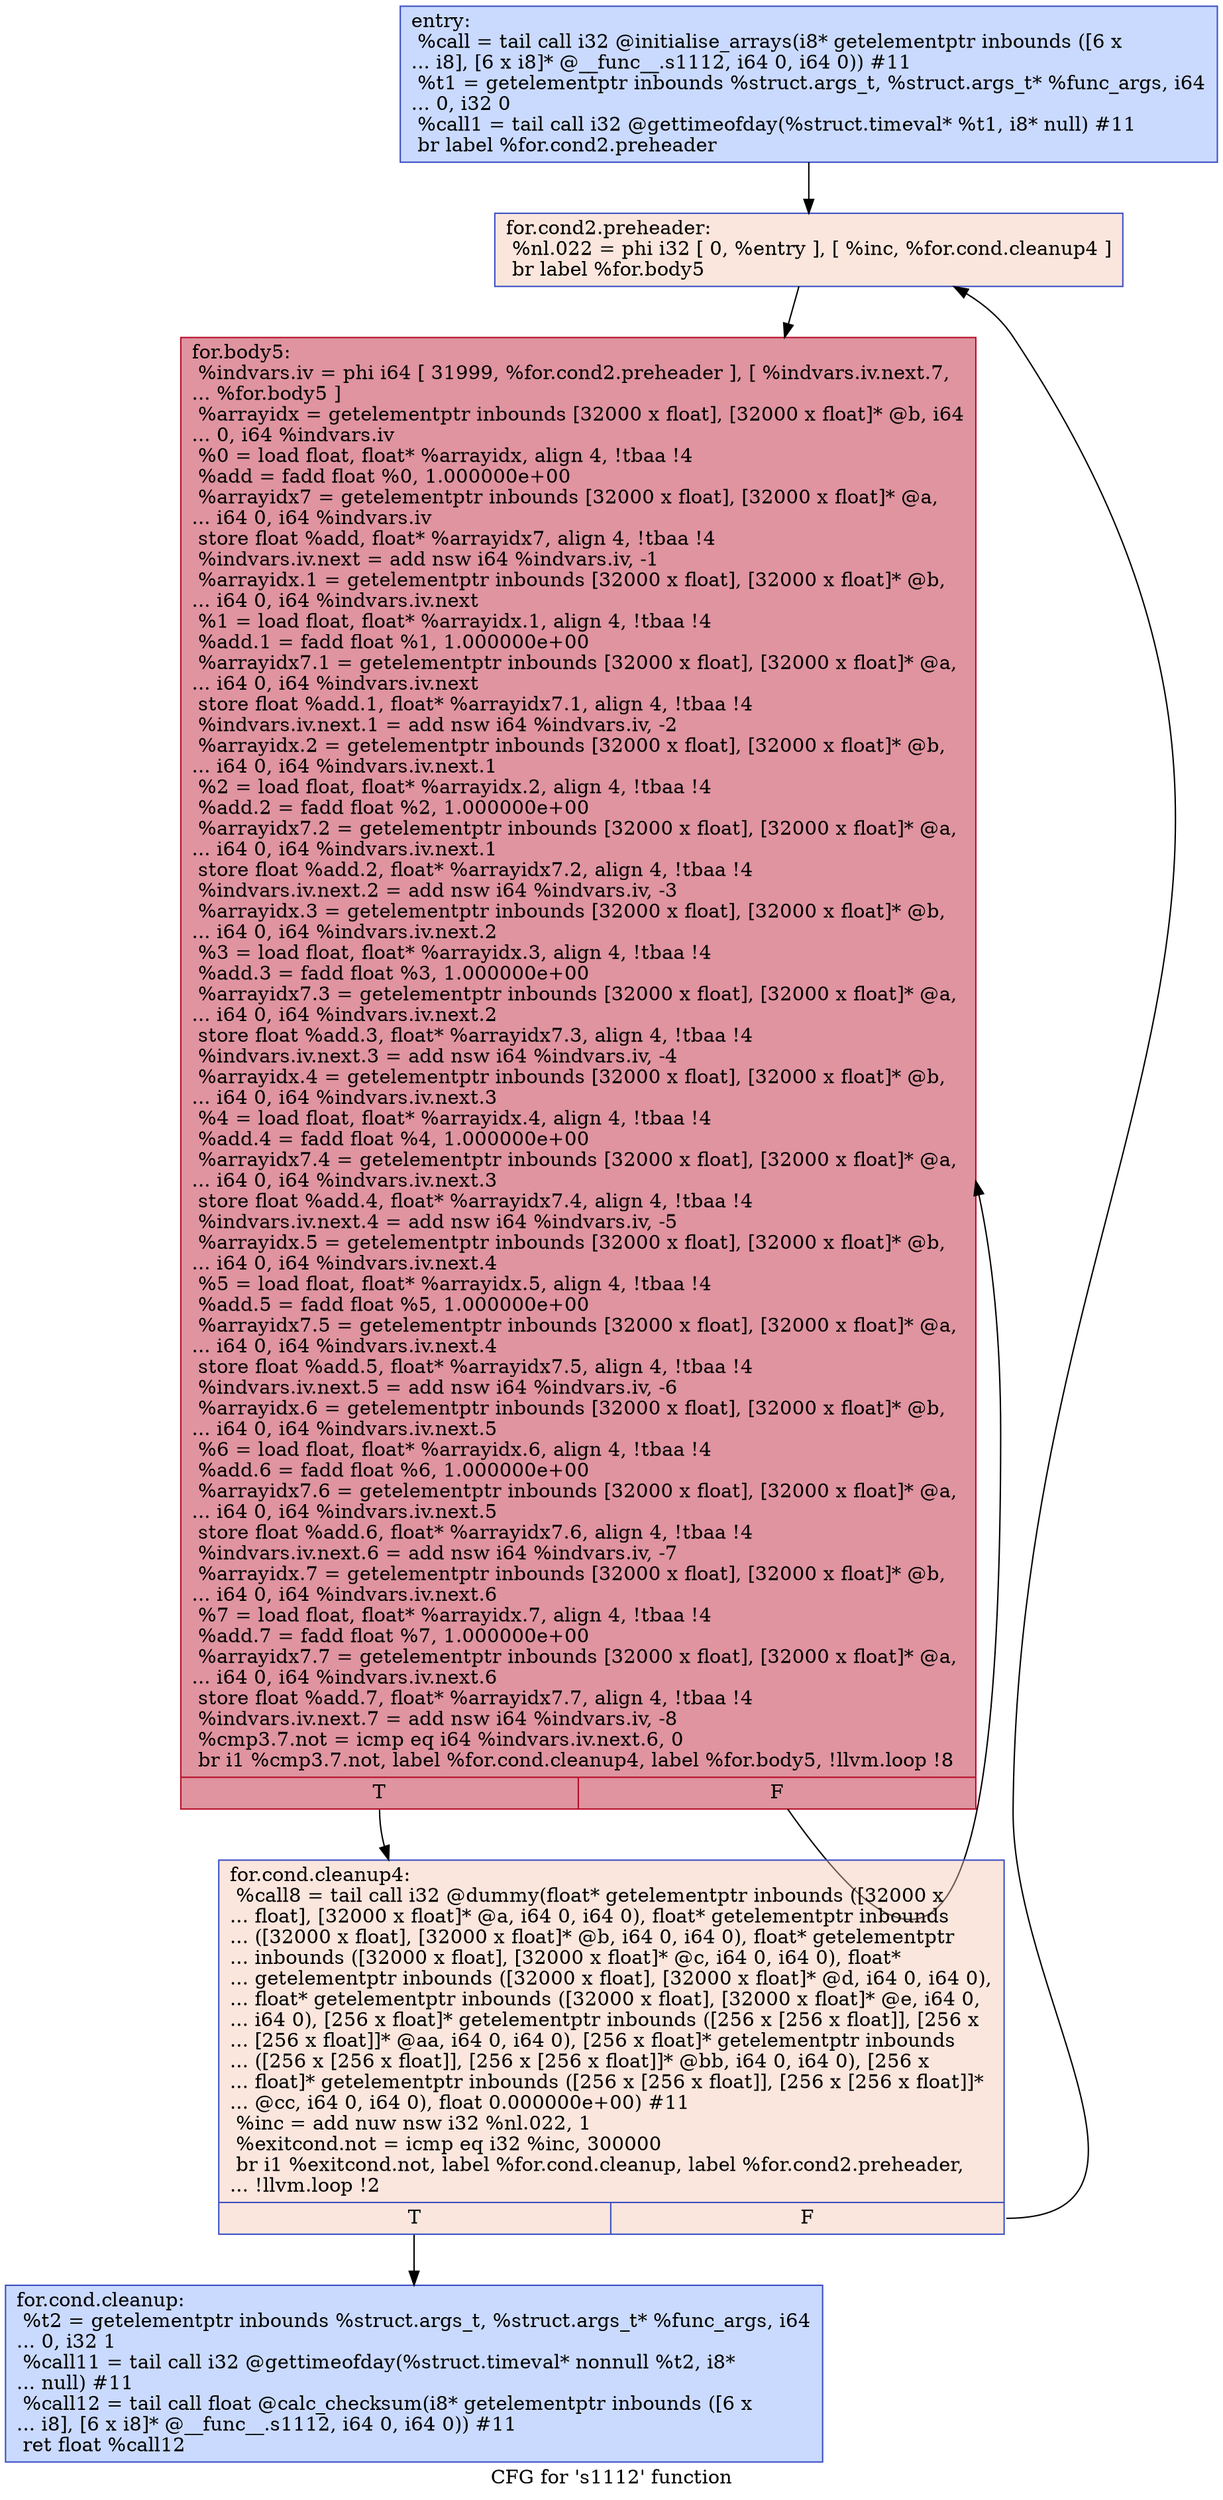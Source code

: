 digraph "CFG for 's1112' function" {
	label="CFG for 's1112' function";

	Node0x564c93957530 [shape=record,color="#3d50c3ff", style=filled, fillcolor="#88abfd70",label="{entry:\l  %call = tail call i32 @initialise_arrays(i8* getelementptr inbounds ([6 x\l... i8], [6 x i8]* @__func__.s1112, i64 0, i64 0)) #11\l  %t1 = getelementptr inbounds %struct.args_t, %struct.args_t* %func_args, i64\l... 0, i32 0\l  %call1 = tail call i32 @gettimeofday(%struct.timeval* %t1, i8* null) #11\l  br label %for.cond2.preheader\l}"];
	Node0x564c93957530 -> Node0x564c939579d0;
	Node0x564c939579d0 [shape=record,color="#3d50c3ff", style=filled, fillcolor="#f3c7b170",label="{for.cond2.preheader:                              \l  %nl.022 = phi i32 [ 0, %entry ], [ %inc, %for.cond.cleanup4 ]\l  br label %for.body5\l}"];
	Node0x564c939579d0 -> Node0x564c93957c00;
	Node0x564c93957d20 [shape=record,color="#3d50c3ff", style=filled, fillcolor="#88abfd70",label="{for.cond.cleanup:                                 \l  %t2 = getelementptr inbounds %struct.args_t, %struct.args_t* %func_args, i64\l... 0, i32 1\l  %call11 = tail call i32 @gettimeofday(%struct.timeval* nonnull %t2, i8*\l... null) #11\l  %call12 = tail call float @calc_checksum(i8* getelementptr inbounds ([6 x\l... i8], [6 x i8]* @__func__.s1112, i64 0, i64 0)) #11\l  ret float %call12\l}"];
	Node0x564c93957af0 [shape=record,color="#3d50c3ff", style=filled, fillcolor="#f3c7b170",label="{for.cond.cleanup4:                                \l  %call8 = tail call i32 @dummy(float* getelementptr inbounds ([32000 x\l... float], [32000 x float]* @a, i64 0, i64 0), float* getelementptr inbounds\l... ([32000 x float], [32000 x float]* @b, i64 0, i64 0), float* getelementptr\l... inbounds ([32000 x float], [32000 x float]* @c, i64 0, i64 0), float*\l... getelementptr inbounds ([32000 x float], [32000 x float]* @d, i64 0, i64 0),\l... float* getelementptr inbounds ([32000 x float], [32000 x float]* @e, i64 0,\l... i64 0), [256 x float]* getelementptr inbounds ([256 x [256 x float]], [256 x\l... [256 x float]]* @aa, i64 0, i64 0), [256 x float]* getelementptr inbounds\l... ([256 x [256 x float]], [256 x [256 x float]]* @bb, i64 0, i64 0), [256 x\l... float]* getelementptr inbounds ([256 x [256 x float]], [256 x [256 x float]]*\l... @cc, i64 0, i64 0), float 0.000000e+00) #11\l  %inc = add nuw nsw i32 %nl.022, 1\l  %exitcond.not = icmp eq i32 %inc, 300000\l  br i1 %exitcond.not, label %for.cond.cleanup, label %for.cond2.preheader,\l... !llvm.loop !2\l|{<s0>T|<s1>F}}"];
	Node0x564c93957af0:s0 -> Node0x564c93957d20;
	Node0x564c93957af0:s1 -> Node0x564c939579d0;
	Node0x564c93957c00 [shape=record,color="#b70d28ff", style=filled, fillcolor="#b70d2870",label="{for.body5:                                        \l  %indvars.iv = phi i64 [ 31999, %for.cond2.preheader ], [ %indvars.iv.next.7,\l... %for.body5 ]\l  %arrayidx = getelementptr inbounds [32000 x float], [32000 x float]* @b, i64\l... 0, i64 %indvars.iv\l  %0 = load float, float* %arrayidx, align 4, !tbaa !4\l  %add = fadd float %0, 1.000000e+00\l  %arrayidx7 = getelementptr inbounds [32000 x float], [32000 x float]* @a,\l... i64 0, i64 %indvars.iv\l  store float %add, float* %arrayidx7, align 4, !tbaa !4\l  %indvars.iv.next = add nsw i64 %indvars.iv, -1\l  %arrayidx.1 = getelementptr inbounds [32000 x float], [32000 x float]* @b,\l... i64 0, i64 %indvars.iv.next\l  %1 = load float, float* %arrayidx.1, align 4, !tbaa !4\l  %add.1 = fadd float %1, 1.000000e+00\l  %arrayidx7.1 = getelementptr inbounds [32000 x float], [32000 x float]* @a,\l... i64 0, i64 %indvars.iv.next\l  store float %add.1, float* %arrayidx7.1, align 4, !tbaa !4\l  %indvars.iv.next.1 = add nsw i64 %indvars.iv, -2\l  %arrayidx.2 = getelementptr inbounds [32000 x float], [32000 x float]* @b,\l... i64 0, i64 %indvars.iv.next.1\l  %2 = load float, float* %arrayidx.2, align 4, !tbaa !4\l  %add.2 = fadd float %2, 1.000000e+00\l  %arrayidx7.2 = getelementptr inbounds [32000 x float], [32000 x float]* @a,\l... i64 0, i64 %indvars.iv.next.1\l  store float %add.2, float* %arrayidx7.2, align 4, !tbaa !4\l  %indvars.iv.next.2 = add nsw i64 %indvars.iv, -3\l  %arrayidx.3 = getelementptr inbounds [32000 x float], [32000 x float]* @b,\l... i64 0, i64 %indvars.iv.next.2\l  %3 = load float, float* %arrayidx.3, align 4, !tbaa !4\l  %add.3 = fadd float %3, 1.000000e+00\l  %arrayidx7.3 = getelementptr inbounds [32000 x float], [32000 x float]* @a,\l... i64 0, i64 %indvars.iv.next.2\l  store float %add.3, float* %arrayidx7.3, align 4, !tbaa !4\l  %indvars.iv.next.3 = add nsw i64 %indvars.iv, -4\l  %arrayidx.4 = getelementptr inbounds [32000 x float], [32000 x float]* @b,\l... i64 0, i64 %indvars.iv.next.3\l  %4 = load float, float* %arrayidx.4, align 4, !tbaa !4\l  %add.4 = fadd float %4, 1.000000e+00\l  %arrayidx7.4 = getelementptr inbounds [32000 x float], [32000 x float]* @a,\l... i64 0, i64 %indvars.iv.next.3\l  store float %add.4, float* %arrayidx7.4, align 4, !tbaa !4\l  %indvars.iv.next.4 = add nsw i64 %indvars.iv, -5\l  %arrayidx.5 = getelementptr inbounds [32000 x float], [32000 x float]* @b,\l... i64 0, i64 %indvars.iv.next.4\l  %5 = load float, float* %arrayidx.5, align 4, !tbaa !4\l  %add.5 = fadd float %5, 1.000000e+00\l  %arrayidx7.5 = getelementptr inbounds [32000 x float], [32000 x float]* @a,\l... i64 0, i64 %indvars.iv.next.4\l  store float %add.5, float* %arrayidx7.5, align 4, !tbaa !4\l  %indvars.iv.next.5 = add nsw i64 %indvars.iv, -6\l  %arrayidx.6 = getelementptr inbounds [32000 x float], [32000 x float]* @b,\l... i64 0, i64 %indvars.iv.next.5\l  %6 = load float, float* %arrayidx.6, align 4, !tbaa !4\l  %add.6 = fadd float %6, 1.000000e+00\l  %arrayidx7.6 = getelementptr inbounds [32000 x float], [32000 x float]* @a,\l... i64 0, i64 %indvars.iv.next.5\l  store float %add.6, float* %arrayidx7.6, align 4, !tbaa !4\l  %indvars.iv.next.6 = add nsw i64 %indvars.iv, -7\l  %arrayidx.7 = getelementptr inbounds [32000 x float], [32000 x float]* @b,\l... i64 0, i64 %indvars.iv.next.6\l  %7 = load float, float* %arrayidx.7, align 4, !tbaa !4\l  %add.7 = fadd float %7, 1.000000e+00\l  %arrayidx7.7 = getelementptr inbounds [32000 x float], [32000 x float]* @a,\l... i64 0, i64 %indvars.iv.next.6\l  store float %add.7, float* %arrayidx7.7, align 4, !tbaa !4\l  %indvars.iv.next.7 = add nsw i64 %indvars.iv, -8\l  %cmp3.7.not = icmp eq i64 %indvars.iv.next.6, 0\l  br i1 %cmp3.7.not, label %for.cond.cleanup4, label %for.body5, !llvm.loop !8\l|{<s0>T|<s1>F}}"];
	Node0x564c93957c00:s0 -> Node0x564c93957af0;
	Node0x564c93957c00:s1 -> Node0x564c93957c00;
}

